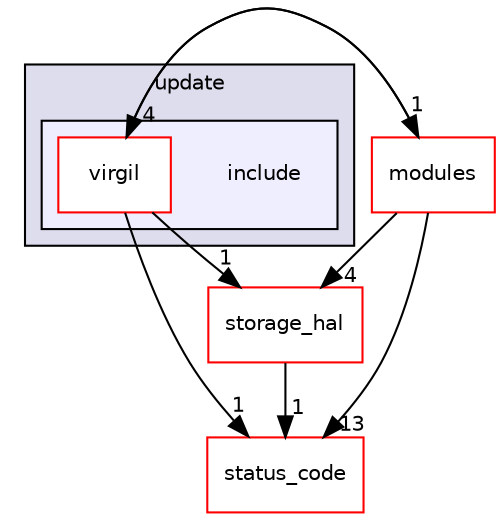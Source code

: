 digraph "include" {
  compound=true
  node [ fontsize="10", fontname="Helvetica"];
  edge [ labelfontsize="10", labelfontname="Helvetica"];
  subgraph clusterdir_af9c4c934e5848ec4f604fcf0e97c59f {
    graph [ bgcolor="#ddddee", pencolor="black", label="update" fontname="Helvetica", fontsize="10", URL="dir_af9c4c934e5848ec4f604fcf0e97c59f.html"]
  subgraph clusterdir_638f6726d8beb75055d4443006da6171 {
    graph [ bgcolor="#eeeeff", pencolor="black", label="" URL="dir_638f6726d8beb75055d4443006da6171.html"];
    dir_638f6726d8beb75055d4443006da6171 [shape=plaintext label="include"];
    dir_b9911dcfe9dd99dc8ea2924a066dafd5 [shape=box label="virgil" color="red" fillcolor="white" style="filled" URL="dir_b9911dcfe9dd99dc8ea2924a066dafd5.html"];
  }
  }
  dir_b62c56929832e2b5d4d4591e43b1d697 [shape=box label="storage_hal" fillcolor="white" style="filled" color="red" URL="dir_b62c56929832e2b5d4d4591e43b1d697.html"];
  dir_e05d7e2b1ecd646af5bb94391405f3b5 [shape=box label="modules" fillcolor="white" style="filled" color="red" URL="dir_e05d7e2b1ecd646af5bb94391405f3b5.html"];
  dir_ce69f04d794f898617ad6ff7228c17b7 [shape=box label="status_code" fillcolor="white" style="filled" color="red" URL="dir_ce69f04d794f898617ad6ff7228c17b7.html"];
  dir_b62c56929832e2b5d4d4591e43b1d697->dir_ce69f04d794f898617ad6ff7228c17b7 [headlabel="1", labeldistance=1.5 headhref="dir_000091_000086.html"];
  dir_e05d7e2b1ecd646af5bb94391405f3b5->dir_b62c56929832e2b5d4d4591e43b1d697 [headlabel="4", labeldistance=1.5 headhref="dir_000008_000091.html"];
  dir_e05d7e2b1ecd646af5bb94391405f3b5->dir_ce69f04d794f898617ad6ff7228c17b7 [headlabel="13", labeldistance=1.5 headhref="dir_000008_000086.html"];
  dir_e05d7e2b1ecd646af5bb94391405f3b5->dir_b9911dcfe9dd99dc8ea2924a066dafd5 [headlabel="4", labeldistance=1.5 headhref="dir_000008_000103.html"];
  dir_b9911dcfe9dd99dc8ea2924a066dafd5->dir_b62c56929832e2b5d4d4591e43b1d697 [headlabel="1", labeldistance=1.5 headhref="dir_000103_000091.html"];
  dir_b9911dcfe9dd99dc8ea2924a066dafd5->dir_e05d7e2b1ecd646af5bb94391405f3b5 [headlabel="1", labeldistance=1.5 headhref="dir_000103_000008.html"];
  dir_b9911dcfe9dd99dc8ea2924a066dafd5->dir_ce69f04d794f898617ad6ff7228c17b7 [headlabel="1", labeldistance=1.5 headhref="dir_000103_000086.html"];
}
